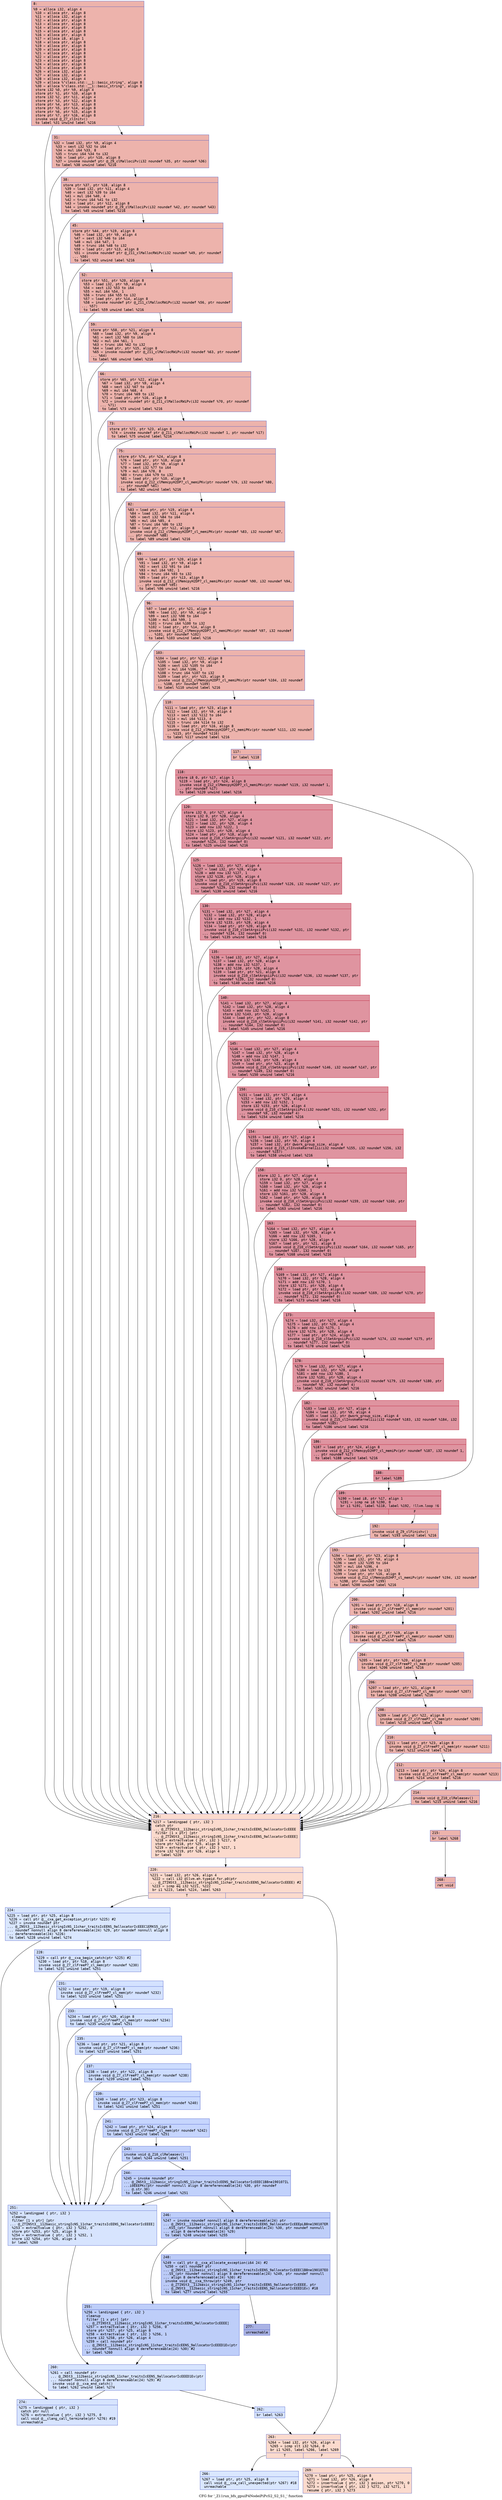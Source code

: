 digraph "CFG for '_Z11run_bfs_gpuiP4NodeiPiPcS2_S2_S1_' function" {
	label="CFG for '_Z11run_bfs_gpuiP4NodeiPiPcS2_S2_S1_' function";

	Node0x6000005c8b90 [shape=record,color="#3d50c3ff", style=filled, fillcolor="#d6524470" fontname="Courier",label="{8:\l|  %9 = alloca i32, align 4\l  %10 = alloca ptr, align 8\l  %11 = alloca i32, align 4\l  %12 = alloca ptr, align 8\l  %13 = alloca ptr, align 8\l  %14 = alloca ptr, align 8\l  %15 = alloca ptr, align 8\l  %16 = alloca ptr, align 8\l  %17 = alloca i8, align 1\l  %18 = alloca ptr, align 8\l  %19 = alloca ptr, align 8\l  %20 = alloca ptr, align 8\l  %21 = alloca ptr, align 8\l  %22 = alloca ptr, align 8\l  %23 = alloca ptr, align 8\l  %24 = alloca ptr, align 8\l  %25 = alloca ptr, align 8\l  %26 = alloca i32, align 4\l  %27 = alloca i32, align 4\l  %28 = alloca i32, align 4\l  %29 = alloca %\"class.std::__1::basic_string\", align 8\l  %30 = alloca %\"class.std::__1::basic_string\", align 8\l  store i32 %0, ptr %9, align 4\l  store ptr %1, ptr %10, align 8\l  store i32 %2, ptr %11, align 4\l  store ptr %3, ptr %12, align 8\l  store ptr %4, ptr %13, align 8\l  store ptr %5, ptr %14, align 8\l  store ptr %6, ptr %15, align 8\l  store ptr %7, ptr %16, align 8\l  invoke void @_Z7_clInitv()\l          to label %31 unwind label %216\l}"];
	Node0x6000005c8b90 -> Node0x6000005c8be0[tooltip="8 -> 31\nProbability 100.00%" ];
	Node0x6000005c8b90 -> Node0x6000005c9950[tooltip="8 -> 216\nProbability 0.00%" ];
	Node0x6000005c8be0 [shape=record,color="#3d50c3ff", style=filled, fillcolor="#d6524470" fontname="Courier",label="{31:\l|  %32 = load i32, ptr %9, align 4\l  %33 = sext i32 %32 to i64\l  %34 = mul i64 %33, 8\l  %35 = trunc i64 %34 to i32\l  %36 = load ptr, ptr %10, align 8\l  %37 = invoke noundef ptr @_Z9_clMallociPv(i32 noundef %35, ptr noundef %36)\l          to label %38 unwind label %216\l}"];
	Node0x6000005c8be0 -> Node0x6000005c8c30[tooltip="31 -> 38\nProbability 100.00%" ];
	Node0x6000005c8be0 -> Node0x6000005c9950[tooltip="31 -> 216\nProbability 0.00%" ];
	Node0x6000005c8c30 [shape=record,color="#3d50c3ff", style=filled, fillcolor="#d6524470" fontname="Courier",label="{38:\l|  store ptr %37, ptr %18, align 8\l  %39 = load i32, ptr %11, align 4\l  %40 = sext i32 %39 to i64\l  %41 = mul i64 %40, 4\l  %42 = trunc i64 %41 to i32\l  %43 = load ptr, ptr %12, align 8\l  %44 = invoke noundef ptr @_Z9_clMallociPv(i32 noundef %42, ptr noundef %43)\l          to label %45 unwind label %216\l}"];
	Node0x6000005c8c30 -> Node0x6000005c8c80[tooltip="38 -> 45\nProbability 100.00%" ];
	Node0x6000005c8c30 -> Node0x6000005c9950[tooltip="38 -> 216\nProbability 0.00%" ];
	Node0x6000005c8c80 [shape=record,color="#3d50c3ff", style=filled, fillcolor="#d6524470" fontname="Courier",label="{45:\l|  store ptr %44, ptr %19, align 8\l  %46 = load i32, ptr %9, align 4\l  %47 = sext i32 %46 to i64\l  %48 = mul i64 %47, 1\l  %49 = trunc i64 %48 to i32\l  %50 = load ptr, ptr %13, align 8\l  %51 = invoke noundef ptr @_Z11_clMallocRWiPv(i32 noundef %49, ptr noundef\l... %50)\l          to label %52 unwind label %216\l}"];
	Node0x6000005c8c80 -> Node0x6000005c8cd0[tooltip="45 -> 52\nProbability 100.00%" ];
	Node0x6000005c8c80 -> Node0x6000005c9950[tooltip="45 -> 216\nProbability 0.00%" ];
	Node0x6000005c8cd0 [shape=record,color="#3d50c3ff", style=filled, fillcolor="#d6524470" fontname="Courier",label="{52:\l|  store ptr %51, ptr %20, align 8\l  %53 = load i32, ptr %9, align 4\l  %54 = sext i32 %53 to i64\l  %55 = mul i64 %54, 1\l  %56 = trunc i64 %55 to i32\l  %57 = load ptr, ptr %14, align 8\l  %58 = invoke noundef ptr @_Z11_clMallocRWiPv(i32 noundef %56, ptr noundef\l... %57)\l          to label %59 unwind label %216\l}"];
	Node0x6000005c8cd0 -> Node0x6000005c8d20[tooltip="52 -> 59\nProbability 100.00%" ];
	Node0x6000005c8cd0 -> Node0x6000005c9950[tooltip="52 -> 216\nProbability 0.00%" ];
	Node0x6000005c8d20 [shape=record,color="#3d50c3ff", style=filled, fillcolor="#d6524470" fontname="Courier",label="{59:\l|  store ptr %58, ptr %21, align 8\l  %60 = load i32, ptr %9, align 4\l  %61 = sext i32 %60 to i64\l  %62 = mul i64 %61, 1\l  %63 = trunc i64 %62 to i32\l  %64 = load ptr, ptr %15, align 8\l  %65 = invoke noundef ptr @_Z11_clMallocRWiPv(i32 noundef %63, ptr noundef\l... %64)\l          to label %66 unwind label %216\l}"];
	Node0x6000005c8d20 -> Node0x6000005c8d70[tooltip="59 -> 66\nProbability 100.00%" ];
	Node0x6000005c8d20 -> Node0x6000005c9950[tooltip="59 -> 216\nProbability 0.00%" ];
	Node0x6000005c8d70 [shape=record,color="#3d50c3ff", style=filled, fillcolor="#d6524470" fontname="Courier",label="{66:\l|  store ptr %65, ptr %22, align 8\l  %67 = load i32, ptr %9, align 4\l  %68 = sext i32 %67 to i64\l  %69 = mul i64 %68, 4\l  %70 = trunc i64 %69 to i32\l  %71 = load ptr, ptr %16, align 8\l  %72 = invoke noundef ptr @_Z11_clMallocRWiPv(i32 noundef %70, ptr noundef\l... %71)\l          to label %73 unwind label %216\l}"];
	Node0x6000005c8d70 -> Node0x6000005c8dc0[tooltip="66 -> 73\nProbability 100.00%" ];
	Node0x6000005c8d70 -> Node0x6000005c9950[tooltip="66 -> 216\nProbability 0.00%" ];
	Node0x6000005c8dc0 [shape=record,color="#3d50c3ff", style=filled, fillcolor="#d6524470" fontname="Courier",label="{73:\l|  store ptr %72, ptr %23, align 8\l  %74 = invoke noundef ptr @_Z11_clMallocRWiPv(i32 noundef 1, ptr noundef %17)\l          to label %75 unwind label %216\l}"];
	Node0x6000005c8dc0 -> Node0x6000005c8e10[tooltip="73 -> 75\nProbability 100.00%" ];
	Node0x6000005c8dc0 -> Node0x6000005c9950[tooltip="73 -> 216\nProbability 0.00%" ];
	Node0x6000005c8e10 [shape=record,color="#3d50c3ff", style=filled, fillcolor="#d6524470" fontname="Courier",label="{75:\l|  store ptr %74, ptr %24, align 8\l  %76 = load ptr, ptr %18, align 8\l  %77 = load i32, ptr %9, align 4\l  %78 = sext i32 %77 to i64\l  %79 = mul i64 %78, 8\l  %80 = trunc i64 %79 to i32\l  %81 = load ptr, ptr %10, align 8\l  invoke void @_Z12_clMemcpyH2DP7_cl_memiPKv(ptr noundef %76, i32 noundef %80,\l... ptr noundef %81)\l          to label %82 unwind label %216\l}"];
	Node0x6000005c8e10 -> Node0x6000005c8e60[tooltip="75 -> 82\nProbability 100.00%" ];
	Node0x6000005c8e10 -> Node0x6000005c9950[tooltip="75 -> 216\nProbability 0.00%" ];
	Node0x6000005c8e60 [shape=record,color="#3d50c3ff", style=filled, fillcolor="#d6524470" fontname="Courier",label="{82:\l|  %83 = load ptr, ptr %19, align 8\l  %84 = load i32, ptr %11, align 4\l  %85 = sext i32 %84 to i64\l  %86 = mul i64 %85, 4\l  %87 = trunc i64 %86 to i32\l  %88 = load ptr, ptr %12, align 8\l  invoke void @_Z12_clMemcpyH2DP7_cl_memiPKv(ptr noundef %83, i32 noundef %87,\l... ptr noundef %88)\l          to label %89 unwind label %216\l}"];
	Node0x6000005c8e60 -> Node0x6000005c8eb0[tooltip="82 -> 89\nProbability 100.00%" ];
	Node0x6000005c8e60 -> Node0x6000005c9950[tooltip="82 -> 216\nProbability 0.00%" ];
	Node0x6000005c8eb0 [shape=record,color="#3d50c3ff", style=filled, fillcolor="#d6524470" fontname="Courier",label="{89:\l|  %90 = load ptr, ptr %20, align 8\l  %91 = load i32, ptr %9, align 4\l  %92 = sext i32 %91 to i64\l  %93 = mul i64 %92, 1\l  %94 = trunc i64 %93 to i32\l  %95 = load ptr, ptr %13, align 8\l  invoke void @_Z12_clMemcpyH2DP7_cl_memiPKv(ptr noundef %90, i32 noundef %94,\l... ptr noundef %95)\l          to label %96 unwind label %216\l}"];
	Node0x6000005c8eb0 -> Node0x6000005c8f00[tooltip="89 -> 96\nProbability 100.00%" ];
	Node0x6000005c8eb0 -> Node0x6000005c9950[tooltip="89 -> 216\nProbability 0.00%" ];
	Node0x6000005c8f00 [shape=record,color="#3d50c3ff", style=filled, fillcolor="#d6524470" fontname="Courier",label="{96:\l|  %97 = load ptr, ptr %21, align 8\l  %98 = load i32, ptr %9, align 4\l  %99 = sext i32 %98 to i64\l  %100 = mul i64 %99, 1\l  %101 = trunc i64 %100 to i32\l  %102 = load ptr, ptr %14, align 8\l  invoke void @_Z12_clMemcpyH2DP7_cl_memiPKv(ptr noundef %97, i32 noundef\l... %101, ptr noundef %102)\l          to label %103 unwind label %216\l}"];
	Node0x6000005c8f00 -> Node0x6000005c8f50[tooltip="96 -> 103\nProbability 100.00%" ];
	Node0x6000005c8f00 -> Node0x6000005c9950[tooltip="96 -> 216\nProbability 0.00%" ];
	Node0x6000005c8f50 [shape=record,color="#3d50c3ff", style=filled, fillcolor="#d6524470" fontname="Courier",label="{103:\l|  %104 = load ptr, ptr %22, align 8\l  %105 = load i32, ptr %9, align 4\l  %106 = sext i32 %105 to i64\l  %107 = mul i64 %106, 1\l  %108 = trunc i64 %107 to i32\l  %109 = load ptr, ptr %15, align 8\l  invoke void @_Z12_clMemcpyH2DP7_cl_memiPKv(ptr noundef %104, i32 noundef\l... %108, ptr noundef %109)\l          to label %110 unwind label %216\l}"];
	Node0x6000005c8f50 -> Node0x6000005c8fa0[tooltip="103 -> 110\nProbability 100.00%" ];
	Node0x6000005c8f50 -> Node0x6000005c9950[tooltip="103 -> 216\nProbability 0.00%" ];
	Node0x6000005c8fa0 [shape=record,color="#3d50c3ff", style=filled, fillcolor="#d6524470" fontname="Courier",label="{110:\l|  %111 = load ptr, ptr %23, align 8\l  %112 = load i32, ptr %9, align 4\l  %113 = sext i32 %112 to i64\l  %114 = mul i64 %113, 4\l  %115 = trunc i64 %114 to i32\l  %116 = load ptr, ptr %16, align 8\l  invoke void @_Z12_clMemcpyH2DP7_cl_memiPKv(ptr noundef %111, i32 noundef\l... %115, ptr noundef %116)\l          to label %117 unwind label %216\l}"];
	Node0x6000005c8fa0 -> Node0x6000005c8ff0[tooltip="110 -> 117\nProbability 100.00%" ];
	Node0x6000005c8fa0 -> Node0x6000005c9950[tooltip="110 -> 216\nProbability 0.00%" ];
	Node0x6000005c8ff0 [shape=record,color="#3d50c3ff", style=filled, fillcolor="#d6524470" fontname="Courier",label="{117:\l|  br label %118\l}"];
	Node0x6000005c8ff0 -> Node0x6000005c9040[tooltip="117 -> 118\nProbability 100.00%" ];
	Node0x6000005c9040 [shape=record,color="#b70d28ff", style=filled, fillcolor="#b70d2870" fontname="Courier",label="{118:\l|  store i8 0, ptr %17, align 1\l  %119 = load ptr, ptr %24, align 8\l  invoke void @_Z12_clMemcpyH2DP7_cl_memiPKv(ptr noundef %119, i32 noundef 1,\l... ptr noundef %17)\l          to label %120 unwind label %216\l}"];
	Node0x6000005c9040 -> Node0x6000005c9090[tooltip="118 -> 120\nProbability 100.00%" ];
	Node0x6000005c9040 -> Node0x6000005c9950[tooltip="118 -> 216\nProbability 0.00%" ];
	Node0x6000005c9090 [shape=record,color="#b70d28ff", style=filled, fillcolor="#b70d2870" fontname="Courier",label="{120:\l|  store i32 0, ptr %27, align 4\l  store i32 0, ptr %28, align 4\l  %121 = load i32, ptr %27, align 4\l  %122 = load i32, ptr %28, align 4\l  %123 = add nsw i32 %122, 1\l  store i32 %123, ptr %28, align 4\l  %124 = load ptr, ptr %18, align 8\l  invoke void @_Z10_clSetArgsiiPvi(i32 noundef %121, i32 noundef %122, ptr\l... noundef %124, i32 noundef 0)\l          to label %125 unwind label %216\l}"];
	Node0x6000005c9090 -> Node0x6000005c90e0[tooltip="120 -> 125\nProbability 100.00%" ];
	Node0x6000005c9090 -> Node0x6000005c9950[tooltip="120 -> 216\nProbability 0.00%" ];
	Node0x6000005c90e0 [shape=record,color="#b70d28ff", style=filled, fillcolor="#b70d2870" fontname="Courier",label="{125:\l|  %126 = load i32, ptr %27, align 4\l  %127 = load i32, ptr %28, align 4\l  %128 = add nsw i32 %127, 1\l  store i32 %128, ptr %28, align 4\l  %129 = load ptr, ptr %19, align 8\l  invoke void @_Z10_clSetArgsiiPvi(i32 noundef %126, i32 noundef %127, ptr\l... noundef %129, i32 noundef 0)\l          to label %130 unwind label %216\l}"];
	Node0x6000005c90e0 -> Node0x6000005c9130[tooltip="125 -> 130\nProbability 100.00%" ];
	Node0x6000005c90e0 -> Node0x6000005c9950[tooltip="125 -> 216\nProbability 0.00%" ];
	Node0x6000005c9130 [shape=record,color="#b70d28ff", style=filled, fillcolor="#b70d2870" fontname="Courier",label="{130:\l|  %131 = load i32, ptr %27, align 4\l  %132 = load i32, ptr %28, align 4\l  %133 = add nsw i32 %132, 1\l  store i32 %133, ptr %28, align 4\l  %134 = load ptr, ptr %20, align 8\l  invoke void @_Z10_clSetArgsiiPvi(i32 noundef %131, i32 noundef %132, ptr\l... noundef %134, i32 noundef 0)\l          to label %135 unwind label %216\l}"];
	Node0x6000005c9130 -> Node0x6000005c9180[tooltip="130 -> 135\nProbability 100.00%" ];
	Node0x6000005c9130 -> Node0x6000005c9950[tooltip="130 -> 216\nProbability 0.00%" ];
	Node0x6000005c9180 [shape=record,color="#b70d28ff", style=filled, fillcolor="#b70d2870" fontname="Courier",label="{135:\l|  %136 = load i32, ptr %27, align 4\l  %137 = load i32, ptr %28, align 4\l  %138 = add nsw i32 %137, 1\l  store i32 %138, ptr %28, align 4\l  %139 = load ptr, ptr %21, align 8\l  invoke void @_Z10_clSetArgsiiPvi(i32 noundef %136, i32 noundef %137, ptr\l... noundef %139, i32 noundef 0)\l          to label %140 unwind label %216\l}"];
	Node0x6000005c9180 -> Node0x6000005c91d0[tooltip="135 -> 140\nProbability 100.00%" ];
	Node0x6000005c9180 -> Node0x6000005c9950[tooltip="135 -> 216\nProbability 0.00%" ];
	Node0x6000005c91d0 [shape=record,color="#b70d28ff", style=filled, fillcolor="#b70d2870" fontname="Courier",label="{140:\l|  %141 = load i32, ptr %27, align 4\l  %142 = load i32, ptr %28, align 4\l  %143 = add nsw i32 %142, 1\l  store i32 %143, ptr %28, align 4\l  %144 = load ptr, ptr %22, align 8\l  invoke void @_Z10_clSetArgsiiPvi(i32 noundef %141, i32 noundef %142, ptr\l... noundef %144, i32 noundef 0)\l          to label %145 unwind label %216\l}"];
	Node0x6000005c91d0 -> Node0x6000005c9220[tooltip="140 -> 145\nProbability 100.00%" ];
	Node0x6000005c91d0 -> Node0x6000005c9950[tooltip="140 -> 216\nProbability 0.00%" ];
	Node0x6000005c9220 [shape=record,color="#b70d28ff", style=filled, fillcolor="#b70d2870" fontname="Courier",label="{145:\l|  %146 = load i32, ptr %27, align 4\l  %147 = load i32, ptr %28, align 4\l  %148 = add nsw i32 %147, 1\l  store i32 %148, ptr %28, align 4\l  %149 = load ptr, ptr %23, align 8\l  invoke void @_Z10_clSetArgsiiPvi(i32 noundef %146, i32 noundef %147, ptr\l... noundef %149, i32 noundef 0)\l          to label %150 unwind label %216\l}"];
	Node0x6000005c9220 -> Node0x6000005c9270[tooltip="145 -> 150\nProbability 100.00%" ];
	Node0x6000005c9220 -> Node0x6000005c9950[tooltip="145 -> 216\nProbability 0.00%" ];
	Node0x6000005c9270 [shape=record,color="#b70d28ff", style=filled, fillcolor="#b70d2870" fontname="Courier",label="{150:\l|  %151 = load i32, ptr %27, align 4\l  %152 = load i32, ptr %28, align 4\l  %153 = add nsw i32 %152, 1\l  store i32 %153, ptr %28, align 4\l  invoke void @_Z10_clSetArgsiiPvi(i32 noundef %151, i32 noundef %152, ptr\l... noundef %9, i32 noundef 4)\l          to label %154 unwind label %216\l}"];
	Node0x6000005c9270 -> Node0x6000005c92c0[tooltip="150 -> 154\nProbability 100.00%" ];
	Node0x6000005c9270 -> Node0x6000005c9950[tooltip="150 -> 216\nProbability 0.00%" ];
	Node0x6000005c92c0 [shape=record,color="#b70d28ff", style=filled, fillcolor="#b70d2870" fontname="Courier",label="{154:\l|  %155 = load i32, ptr %27, align 4\l  %156 = load i32, ptr %9, align 4\l  %157 = load i32, ptr @work_group_size, align 4\l  invoke void @_Z15_clInvokeKerneliii(i32 noundef %155, i32 noundef %156, i32\l... noundef %157)\l          to label %158 unwind label %216\l}"];
	Node0x6000005c92c0 -> Node0x6000005c9310[tooltip="154 -> 158\nProbability 100.00%" ];
	Node0x6000005c92c0 -> Node0x6000005c9950[tooltip="154 -> 216\nProbability 0.00%" ];
	Node0x6000005c9310 [shape=record,color="#b70d28ff", style=filled, fillcolor="#b70d2870" fontname="Courier",label="{158:\l|  store i32 1, ptr %27, align 4\l  store i32 0, ptr %28, align 4\l  %159 = load i32, ptr %27, align 4\l  %160 = load i32, ptr %28, align 4\l  %161 = add nsw i32 %160, 1\l  store i32 %161, ptr %28, align 4\l  %162 = load ptr, ptr %20, align 8\l  invoke void @_Z10_clSetArgsiiPvi(i32 noundef %159, i32 noundef %160, ptr\l... noundef %162, i32 noundef 0)\l          to label %163 unwind label %216\l}"];
	Node0x6000005c9310 -> Node0x6000005c9360[tooltip="158 -> 163\nProbability 100.00%" ];
	Node0x6000005c9310 -> Node0x6000005c9950[tooltip="158 -> 216\nProbability 0.00%" ];
	Node0x6000005c9360 [shape=record,color="#b70d28ff", style=filled, fillcolor="#b70d2870" fontname="Courier",label="{163:\l|  %164 = load i32, ptr %27, align 4\l  %165 = load i32, ptr %28, align 4\l  %166 = add nsw i32 %165, 1\l  store i32 %166, ptr %28, align 4\l  %167 = load ptr, ptr %21, align 8\l  invoke void @_Z10_clSetArgsiiPvi(i32 noundef %164, i32 noundef %165, ptr\l... noundef %167, i32 noundef 0)\l          to label %168 unwind label %216\l}"];
	Node0x6000005c9360 -> Node0x6000005c93b0[tooltip="163 -> 168\nProbability 100.00%" ];
	Node0x6000005c9360 -> Node0x6000005c9950[tooltip="163 -> 216\nProbability 0.00%" ];
	Node0x6000005c93b0 [shape=record,color="#b70d28ff", style=filled, fillcolor="#b70d2870" fontname="Courier",label="{168:\l|  %169 = load i32, ptr %27, align 4\l  %170 = load i32, ptr %28, align 4\l  %171 = add nsw i32 %170, 1\l  store i32 %171, ptr %28, align 4\l  %172 = load ptr, ptr %22, align 8\l  invoke void @_Z10_clSetArgsiiPvi(i32 noundef %169, i32 noundef %170, ptr\l... noundef %172, i32 noundef 0)\l          to label %173 unwind label %216\l}"];
	Node0x6000005c93b0 -> Node0x6000005c9400[tooltip="168 -> 173\nProbability 100.00%" ];
	Node0x6000005c93b0 -> Node0x6000005c9950[tooltip="168 -> 216\nProbability 0.00%" ];
	Node0x6000005c9400 [shape=record,color="#b70d28ff", style=filled, fillcolor="#b70d2870" fontname="Courier",label="{173:\l|  %174 = load i32, ptr %27, align 4\l  %175 = load i32, ptr %28, align 4\l  %176 = add nsw i32 %175, 1\l  store i32 %176, ptr %28, align 4\l  %177 = load ptr, ptr %24, align 8\l  invoke void @_Z10_clSetArgsiiPvi(i32 noundef %174, i32 noundef %175, ptr\l... noundef %177, i32 noundef 0)\l          to label %178 unwind label %216\l}"];
	Node0x6000005c9400 -> Node0x6000005c9450[tooltip="173 -> 178\nProbability 100.00%" ];
	Node0x6000005c9400 -> Node0x6000005c9950[tooltip="173 -> 216\nProbability 0.00%" ];
	Node0x6000005c9450 [shape=record,color="#b70d28ff", style=filled, fillcolor="#b70d2870" fontname="Courier",label="{178:\l|  %179 = load i32, ptr %27, align 4\l  %180 = load i32, ptr %28, align 4\l  %181 = add nsw i32 %180, 1\l  store i32 %181, ptr %28, align 4\l  invoke void @_Z10_clSetArgsiiPvi(i32 noundef %179, i32 noundef %180, ptr\l... noundef %9, i32 noundef 4)\l          to label %182 unwind label %216\l}"];
	Node0x6000005c9450 -> Node0x6000005c94a0[tooltip="178 -> 182\nProbability 100.00%" ];
	Node0x6000005c9450 -> Node0x6000005c9950[tooltip="178 -> 216\nProbability 0.00%" ];
	Node0x6000005c94a0 [shape=record,color="#b70d28ff", style=filled, fillcolor="#b70d2870" fontname="Courier",label="{182:\l|  %183 = load i32, ptr %27, align 4\l  %184 = load i32, ptr %9, align 4\l  %185 = load i32, ptr @work_group_size, align 4\l  invoke void @_Z15_clInvokeKerneliii(i32 noundef %183, i32 noundef %184, i32\l... noundef %185)\l          to label %186 unwind label %216\l}"];
	Node0x6000005c94a0 -> Node0x6000005c94f0[tooltip="182 -> 186\nProbability 100.00%" ];
	Node0x6000005c94a0 -> Node0x6000005c9950[tooltip="182 -> 216\nProbability 0.00%" ];
	Node0x6000005c94f0 [shape=record,color="#b70d28ff", style=filled, fillcolor="#b70d2870" fontname="Courier",label="{186:\l|  %187 = load ptr, ptr %24, align 8\l  invoke void @_Z12_clMemcpyD2HP7_cl_memiPv(ptr noundef %187, i32 noundef 1,\l... ptr noundef %17)\l          to label %188 unwind label %216\l}"];
	Node0x6000005c94f0 -> Node0x6000005c9540[tooltip="186 -> 188\nProbability 100.00%" ];
	Node0x6000005c94f0 -> Node0x6000005c9950[tooltip="186 -> 216\nProbability 0.00%" ];
	Node0x6000005c9540 [shape=record,color="#b70d28ff", style=filled, fillcolor="#b70d2870" fontname="Courier",label="{188:\l|  br label %189\l}"];
	Node0x6000005c9540 -> Node0x6000005c9590[tooltip="188 -> 189\nProbability 100.00%" ];
	Node0x6000005c9590 [shape=record,color="#b70d28ff", style=filled, fillcolor="#b70d2870" fontname="Courier",label="{189:\l|  %190 = load i8, ptr %17, align 1\l  %191 = icmp ne i8 %190, 0\l  br i1 %191, label %118, label %192, !llvm.loop !6\l|{<s0>T|<s1>F}}"];
	Node0x6000005c9590:s0 -> Node0x6000005c9040[tooltip="189 -> 118\nProbability 96.88%" ];
	Node0x6000005c9590:s1 -> Node0x6000005c95e0[tooltip="189 -> 192\nProbability 3.12%" ];
	Node0x6000005c95e0 [shape=record,color="#3d50c3ff", style=filled, fillcolor="#d6524470" fontname="Courier",label="{192:\l|  invoke void @_Z9_clFinishv()\l          to label %193 unwind label %216\l}"];
	Node0x6000005c95e0 -> Node0x6000005c9630[tooltip="192 -> 193\nProbability 100.00%" ];
	Node0x6000005c95e0 -> Node0x6000005c9950[tooltip="192 -> 216\nProbability 0.00%" ];
	Node0x6000005c9630 [shape=record,color="#3d50c3ff", style=filled, fillcolor="#d6524470" fontname="Courier",label="{193:\l|  %194 = load ptr, ptr %23, align 8\l  %195 = load i32, ptr %9, align 4\l  %196 = sext i32 %195 to i64\l  %197 = mul i64 %196, 4\l  %198 = trunc i64 %197 to i32\l  %199 = load ptr, ptr %16, align 8\l  invoke void @_Z12_clMemcpyD2HP7_cl_memiPv(ptr noundef %194, i32 noundef\l... %198, ptr noundef %199)\l          to label %200 unwind label %216\l}"];
	Node0x6000005c9630 -> Node0x6000005c9680[tooltip="193 -> 200\nProbability 100.00%" ];
	Node0x6000005c9630 -> Node0x6000005c9950[tooltip="193 -> 216\nProbability 0.00%" ];
	Node0x6000005c9680 [shape=record,color="#3d50c3ff", style=filled, fillcolor="#d6524470" fontname="Courier",label="{200:\l|  %201 = load ptr, ptr %18, align 8\l  invoke void @_Z7_clFreeP7_cl_mem(ptr noundef %201)\l          to label %202 unwind label %216\l}"];
	Node0x6000005c9680 -> Node0x6000005c96d0[tooltip="200 -> 202\nProbability 100.00%" ];
	Node0x6000005c9680 -> Node0x6000005c9950[tooltip="200 -> 216\nProbability 0.00%" ];
	Node0x6000005c96d0 [shape=record,color="#3d50c3ff", style=filled, fillcolor="#d6524470" fontname="Courier",label="{202:\l|  %203 = load ptr, ptr %19, align 8\l  invoke void @_Z7_clFreeP7_cl_mem(ptr noundef %203)\l          to label %204 unwind label %216\l}"];
	Node0x6000005c96d0 -> Node0x6000005c9720[tooltip="202 -> 204\nProbability 100.00%" ];
	Node0x6000005c96d0 -> Node0x6000005c9950[tooltip="202 -> 216\nProbability 0.00%" ];
	Node0x6000005c9720 [shape=record,color="#3d50c3ff", style=filled, fillcolor="#d6524470" fontname="Courier",label="{204:\l|  %205 = load ptr, ptr %20, align 8\l  invoke void @_Z7_clFreeP7_cl_mem(ptr noundef %205)\l          to label %206 unwind label %216\l}"];
	Node0x6000005c9720 -> Node0x6000005c9770[tooltip="204 -> 206\nProbability 100.00%" ];
	Node0x6000005c9720 -> Node0x6000005c9950[tooltip="204 -> 216\nProbability 0.00%" ];
	Node0x6000005c9770 [shape=record,color="#3d50c3ff", style=filled, fillcolor="#d6524470" fontname="Courier",label="{206:\l|  %207 = load ptr, ptr %21, align 8\l  invoke void @_Z7_clFreeP7_cl_mem(ptr noundef %207)\l          to label %208 unwind label %216\l}"];
	Node0x6000005c9770 -> Node0x6000005c97c0[tooltip="206 -> 208\nProbability 100.00%" ];
	Node0x6000005c9770 -> Node0x6000005c9950[tooltip="206 -> 216\nProbability 0.00%" ];
	Node0x6000005c97c0 [shape=record,color="#3d50c3ff", style=filled, fillcolor="#d6524470" fontname="Courier",label="{208:\l|  %209 = load ptr, ptr %22, align 8\l  invoke void @_Z7_clFreeP7_cl_mem(ptr noundef %209)\l          to label %210 unwind label %216\l}"];
	Node0x6000005c97c0 -> Node0x6000005c9810[tooltip="208 -> 210\nProbability 100.00%" ];
	Node0x6000005c97c0 -> Node0x6000005c9950[tooltip="208 -> 216\nProbability 0.00%" ];
	Node0x6000005c9810 [shape=record,color="#3d50c3ff", style=filled, fillcolor="#d6524470" fontname="Courier",label="{210:\l|  %211 = load ptr, ptr %23, align 8\l  invoke void @_Z7_clFreeP7_cl_mem(ptr noundef %211)\l          to label %212 unwind label %216\l}"];
	Node0x6000005c9810 -> Node0x6000005c9860[tooltip="210 -> 212\nProbability 100.00%" ];
	Node0x6000005c9810 -> Node0x6000005c9950[tooltip="210 -> 216\nProbability 0.00%" ];
	Node0x6000005c9860 [shape=record,color="#3d50c3ff", style=filled, fillcolor="#d6524470" fontname="Courier",label="{212:\l|  %213 = load ptr, ptr %24, align 8\l  invoke void @_Z7_clFreeP7_cl_mem(ptr noundef %213)\l          to label %214 unwind label %216\l}"];
	Node0x6000005c9860 -> Node0x6000005c98b0[tooltip="212 -> 214\nProbability 100.00%" ];
	Node0x6000005c9860 -> Node0x6000005c9950[tooltip="212 -> 216\nProbability 0.00%" ];
	Node0x6000005c98b0 [shape=record,color="#3d50c3ff", style=filled, fillcolor="#d6524470" fontname="Courier",label="{214:\l|  invoke void @_Z10_clReleasev()\l          to label %215 unwind label %216\l}"];
	Node0x6000005c98b0 -> Node0x6000005c9900[tooltip="214 -> 215\nProbability 100.00%" ];
	Node0x6000005c98b0 -> Node0x6000005c9950[tooltip="214 -> 216\nProbability 0.00%" ];
	Node0x6000005c9900 [shape=record,color="#3d50c3ff", style=filled, fillcolor="#d6524470" fontname="Courier",label="{215:\l|  br label %268\l}"];
	Node0x6000005c9900 -> Node0x6000005c9f90[tooltip="215 -> 268\nProbability 100.00%" ];
	Node0x6000005c9950 [shape=record,color="#3d50c3ff", style=filled, fillcolor="#f7ac8e70" fontname="Courier",label="{216:\l|  %217 = landingpad \{ ptr, i32 \}\l          catch ptr\l... @_ZTINSt3__112basic_stringIcNS_11char_traitsIcEENS_9allocatorIcEEEE\l          filter [1 x ptr] [ptr\l... @_ZTINSt3__112basic_stringIcNS_11char_traitsIcEENS_9allocatorIcEEEE]\l  %218 = extractvalue \{ ptr, i32 \} %217, 0\l  store ptr %218, ptr %25, align 8\l  %219 = extractvalue \{ ptr, i32 \} %217, 1\l  store i32 %219, ptr %26, align 4\l  br label %220\l}"];
	Node0x6000005c9950 -> Node0x6000005c99a0[tooltip="216 -> 220\nProbability 100.00%" ];
	Node0x6000005c99a0 [shape=record,color="#3d50c3ff", style=filled, fillcolor="#f7ac8e70" fontname="Courier",label="{220:\l|  %221 = load i32, ptr %26, align 4\l  %222 = call i32 @llvm.eh.typeid.for.p0(ptr\l... @_ZTINSt3__112basic_stringIcNS_11char_traitsIcEENS_9allocatorIcEEEE) #2\l  %223 = icmp eq i32 %221, %222\l  br i1 %223, label %224, label %263\l|{<s0>T|<s1>F}}"];
	Node0x6000005c99a0:s0 -> Node0x6000005c99f0[tooltip="220 -> 224\nProbability 0.00%" ];
	Node0x6000005c99a0:s1 -> Node0x6000005c9ef0[tooltip="220 -> 263\nProbability 100.00%" ];
	Node0x6000005c99f0 [shape=record,color="#3d50c3ff", style=filled, fillcolor="#abc8fd70" fontname="Courier",label="{224:\l|  %225 = load ptr, ptr %25, align 8\l  %226 = call ptr @__cxa_get_exception_ptr(ptr %225) #2\l  %227 = invoke noundef ptr\l... @_ZNSt3__112basic_stringIcNS_11char_traitsIcEENS_9allocatorIcEEEC1ERKS5_(ptr\l... noundef nonnull align 8 dereferenceable(24) %29, ptr noundef nonnull align 8\l... dereferenceable(24) %226)\l          to label %228 unwind label %274\l}"];
	Node0x6000005c99f0 -> Node0x6000005c9a40[tooltip="224 -> 228\nProbability 50.00%" ];
	Node0x6000005c99f0 -> Node0x6000005ca030[tooltip="224 -> 274\nProbability 50.00%" ];
	Node0x6000005c9a40 [shape=record,color="#3d50c3ff", style=filled, fillcolor="#a5c3fe70" fontname="Courier",label="{228:\l|  %229 = call ptr @__cxa_begin_catch(ptr %225) #2\l  %230 = load ptr, ptr %18, align 8\l  invoke void @_Z7_clFreeP7_cl_mem(ptr noundef %230)\l          to label %231 unwind label %251\l}"];
	Node0x6000005c9a40 -> Node0x6000005c9a90[tooltip="228 -> 231\nProbability 50.00%" ];
	Node0x6000005c9a40 -> Node0x6000005c9db0[tooltip="228 -> 251\nProbability 50.00%" ];
	Node0x6000005c9a90 [shape=record,color="#3d50c3ff", style=filled, fillcolor="#9ebeff70" fontname="Courier",label="{231:\l|  %232 = load ptr, ptr %19, align 8\l  invoke void @_Z7_clFreeP7_cl_mem(ptr noundef %232)\l          to label %233 unwind label %251\l}"];
	Node0x6000005c9a90 -> Node0x6000005c9ae0[tooltip="231 -> 233\nProbability 50.00%" ];
	Node0x6000005c9a90 -> Node0x6000005c9db0[tooltip="231 -> 251\nProbability 50.00%" ];
	Node0x6000005c9ae0 [shape=record,color="#3d50c3ff", style=filled, fillcolor="#9abbff70" fontname="Courier",label="{233:\l|  %234 = load ptr, ptr %20, align 8\l  invoke void @_Z7_clFreeP7_cl_mem(ptr noundef %234)\l          to label %235 unwind label %251\l}"];
	Node0x6000005c9ae0 -> Node0x6000005c9b30[tooltip="233 -> 235\nProbability 50.00%" ];
	Node0x6000005c9ae0 -> Node0x6000005c9db0[tooltip="233 -> 251\nProbability 50.00%" ];
	Node0x6000005c9b30 [shape=record,color="#3d50c3ff", style=filled, fillcolor="#93b5fe70" fontname="Courier",label="{235:\l|  %236 = load ptr, ptr %21, align 8\l  invoke void @_Z7_clFreeP7_cl_mem(ptr noundef %236)\l          to label %237 unwind label %251\l}"];
	Node0x6000005c9b30 -> Node0x6000005c9b80[tooltip="235 -> 237\nProbability 50.00%" ];
	Node0x6000005c9b30 -> Node0x6000005c9db0[tooltip="235 -> 251\nProbability 50.00%" ];
	Node0x6000005c9b80 [shape=record,color="#3d50c3ff", style=filled, fillcolor="#8caffe70" fontname="Courier",label="{237:\l|  %238 = load ptr, ptr %22, align 8\l  invoke void @_Z7_clFreeP7_cl_mem(ptr noundef %238)\l          to label %239 unwind label %251\l}"];
	Node0x6000005c9b80 -> Node0x6000005c9bd0[tooltip="237 -> 239\nProbability 50.00%" ];
	Node0x6000005c9b80 -> Node0x6000005c9db0[tooltip="237 -> 251\nProbability 50.00%" ];
	Node0x6000005c9bd0 [shape=record,color="#3d50c3ff", style=filled, fillcolor="#85a8fc70" fontname="Courier",label="{239:\l|  %240 = load ptr, ptr %23, align 8\l  invoke void @_Z7_clFreeP7_cl_mem(ptr noundef %240)\l          to label %241 unwind label %251\l}"];
	Node0x6000005c9bd0 -> Node0x6000005c9c20[tooltip="239 -> 241\nProbability 50.00%" ];
	Node0x6000005c9bd0 -> Node0x6000005c9db0[tooltip="239 -> 251\nProbability 50.00%" ];
	Node0x6000005c9c20 [shape=record,color="#3d50c3ff", style=filled, fillcolor="#7ea1fa70" fontname="Courier",label="{241:\l|  %242 = load ptr, ptr %24, align 8\l  invoke void @_Z7_clFreeP7_cl_mem(ptr noundef %242)\l          to label %243 unwind label %251\l}"];
	Node0x6000005c9c20 -> Node0x6000005c9c70[tooltip="241 -> 243\nProbability 50.00%" ];
	Node0x6000005c9c20 -> Node0x6000005c9db0[tooltip="241 -> 251\nProbability 50.00%" ];
	Node0x6000005c9c70 [shape=record,color="#3d50c3ff", style=filled, fillcolor="#779af770" fontname="Courier",label="{243:\l|  invoke void @_Z10_clReleasev()\l          to label %244 unwind label %251\l}"];
	Node0x6000005c9c70 -> Node0x6000005c9cc0[tooltip="243 -> 244\nProbability 50.00%" ];
	Node0x6000005c9c70 -> Node0x6000005c9db0[tooltip="243 -> 251\nProbability 50.00%" ];
	Node0x6000005c9cc0 [shape=record,color="#3d50c3ff", style=filled, fillcolor="#7396f570" fontname="Courier",label="{244:\l|  %245 = invoke noundef ptr\l... @_ZNSt3__112basic_stringIcNS_11char_traitsIcEENS_9allocatorIcEEEC1B8ne190107IL\l...i0EEEPKc(ptr noundef nonnull align 8 dereferenceable(24) %30, ptr noundef\l... @.str.30)\l          to label %246 unwind label %251\l}"];
	Node0x6000005c9cc0 -> Node0x6000005c9d10[tooltip="244 -> 246\nProbability 50.00%" ];
	Node0x6000005c9cc0 -> Node0x6000005c9db0[tooltip="244 -> 251\nProbability 50.00%" ];
	Node0x6000005c9d10 [shape=record,color="#3d50c3ff", style=filled, fillcolor="#6c8ff170" fontname="Courier",label="{246:\l|  %247 = invoke noundef nonnull align 8 dereferenceable(24) ptr\l... @_ZNSt3__112basic_stringIcNS_11char_traitsIcEENS_9allocatorIcEEEpLB8ne190107ER\l...KS5_(ptr noundef nonnull align 8 dereferenceable(24) %30, ptr noundef nonnull\l... align 8 dereferenceable(24) %29)\l          to label %248 unwind label %255\l}"];
	Node0x6000005c9d10 -> Node0x6000005c9d60[tooltip="246 -> 248\nProbability 50.00%" ];
	Node0x6000005c9d10 -> Node0x6000005c9e00[tooltip="246 -> 255\nProbability 50.00%" ];
	Node0x6000005c9d60 [shape=record,color="#3d50c3ff", style=filled, fillcolor="#6687ed70" fontname="Courier",label="{248:\l|  %249 = call ptr @__cxa_allocate_exception(i64 24) #2\l  %250 = call noundef ptr\l... @_ZNSt3__112basic_stringIcNS_11char_traitsIcEENS_9allocatorIcEEEC1B8ne190107EO\l...S5_(ptr noundef nonnull align 8 dereferenceable(24) %249, ptr noundef nonnull\l... align 8 dereferenceable(24) %30) #2\l  invoke void @__cxa_throw(ptr %249, ptr\l... @_ZTINSt3__112basic_stringIcNS_11char_traitsIcEENS_9allocatorIcEEEE, ptr\l... @_ZNSt3__112basic_stringIcNS_11char_traitsIcEENS_9allocatorIcEEED1Ev) #18\l          to label %277 unwind label %255\l}"];
	Node0x6000005c9d60 -> Node0x6000005ca080[tooltip="248 -> 277\nProbability 0.00%" ];
	Node0x6000005c9d60 -> Node0x6000005c9e00[tooltip="248 -> 255\nProbability 100.00%" ];
	Node0x6000005c9db0 [shape=record,color="#3d50c3ff", style=filled, fillcolor="#a5c3fe70" fontname="Courier",label="{251:\l|  %252 = landingpad \{ ptr, i32 \}\l          cleanup\l          filter [1 x ptr] [ptr\l... @_ZTINSt3__112basic_stringIcNS_11char_traitsIcEENS_9allocatorIcEEEE]\l  %253 = extractvalue \{ ptr, i32 \} %252, 0\l  store ptr %253, ptr %25, align 8\l  %254 = extractvalue \{ ptr, i32 \} %252, 1\l  store i32 %254, ptr %26, align 4\l  br label %260\l}"];
	Node0x6000005c9db0 -> Node0x6000005c9e50[tooltip="251 -> 260\nProbability 100.00%" ];
	Node0x6000005c9e00 [shape=record,color="#3d50c3ff", style=filled, fillcolor="#6c8ff170" fontname="Courier",label="{255:\l|  %256 = landingpad \{ ptr, i32 \}\l          cleanup\l          filter [1 x ptr] [ptr\l... @_ZTINSt3__112basic_stringIcNS_11char_traitsIcEENS_9allocatorIcEEEE]\l  %257 = extractvalue \{ ptr, i32 \} %256, 0\l  store ptr %257, ptr %25, align 8\l  %258 = extractvalue \{ ptr, i32 \} %256, 1\l  store i32 %258, ptr %26, align 4\l  %259 = call noundef ptr\l... @_ZNSt3__112basic_stringIcNS_11char_traitsIcEENS_9allocatorIcEEED1Ev(ptr\l... noundef nonnull align 8 dereferenceable(24) %30) #2\l  br label %260\l}"];
	Node0x6000005c9e00 -> Node0x6000005c9e50[tooltip="255 -> 260\nProbability 100.00%" ];
	Node0x6000005c9e50 [shape=record,color="#3d50c3ff", style=filled, fillcolor="#a5c3fe70" fontname="Courier",label="{260:\l|  %261 = call noundef ptr\l... @_ZNSt3__112basic_stringIcNS_11char_traitsIcEENS_9allocatorIcEEED1Ev(ptr\l... noundef nonnull align 8 dereferenceable(24) %29) #2\l  invoke void @__cxa_end_catch()\l          to label %262 unwind label %274\l}"];
	Node0x6000005c9e50 -> Node0x6000005c9ea0[tooltip="260 -> 262\nProbability 100.00%" ];
	Node0x6000005c9e50 -> Node0x6000005ca030[tooltip="260 -> 274\nProbability 0.00%" ];
	Node0x6000005c9ea0 [shape=record,color="#3d50c3ff", style=filled, fillcolor="#a5c3fe70" fontname="Courier",label="{262:\l|  br label %263\l}"];
	Node0x6000005c9ea0 -> Node0x6000005c9ef0[tooltip="262 -> 263\nProbability 100.00%" ];
	Node0x6000005c9ef0 [shape=record,color="#3d50c3ff", style=filled, fillcolor="#f7ac8e70" fontname="Courier",label="{263:\l|  %264 = load i32, ptr %26, align 4\l  %265 = icmp slt i32 %264, 0\l  br i1 %265, label %266, label %269\l|{<s0>T|<s1>F}}"];
	Node0x6000005c9ef0:s0 -> Node0x6000005c9f40[tooltip="263 -> 266\nProbability 0.00%" ];
	Node0x6000005c9ef0:s1 -> Node0x6000005c9fe0[tooltip="263 -> 269\nProbability 100.00%" ];
	Node0x6000005c9f40 [shape=record,color="#3d50c3ff", style=filled, fillcolor="#abc8fd70" fontname="Courier",label="{266:\l|  %267 = load ptr, ptr %25, align 8\l  call void @__cxa_call_unexpected(ptr %267) #18\l  unreachable\l}"];
	Node0x6000005c9f90 [shape=record,color="#3d50c3ff", style=filled, fillcolor="#d6524470" fontname="Courier",label="{268:\l|  ret void\l}"];
	Node0x6000005c9fe0 [shape=record,color="#3d50c3ff", style=filled, fillcolor="#f7ac8e70" fontname="Courier",label="{269:\l|  %270 = load ptr, ptr %25, align 8\l  %271 = load i32, ptr %26, align 4\l  %272 = insertvalue \{ ptr, i32 \} poison, ptr %270, 0\l  %273 = insertvalue \{ ptr, i32 \} %272, i32 %271, 1\l  resume \{ ptr, i32 \} %273\l}"];
	Node0x6000005ca030 [shape=record,color="#3d50c3ff", style=filled, fillcolor="#a5c3fe70" fontname="Courier",label="{274:\l|  %275 = landingpad \{ ptr, i32 \}\l          catch ptr null\l  %276 = extractvalue \{ ptr, i32 \} %275, 0\l  call void @__clang_call_terminate(ptr %276) #19\l  unreachable\l}"];
	Node0x6000005ca080 [shape=record,color="#3d50c3ff", style=filled, fillcolor="#3d50c370" fontname="Courier",label="{277:\l|  unreachable\l}"];
}
